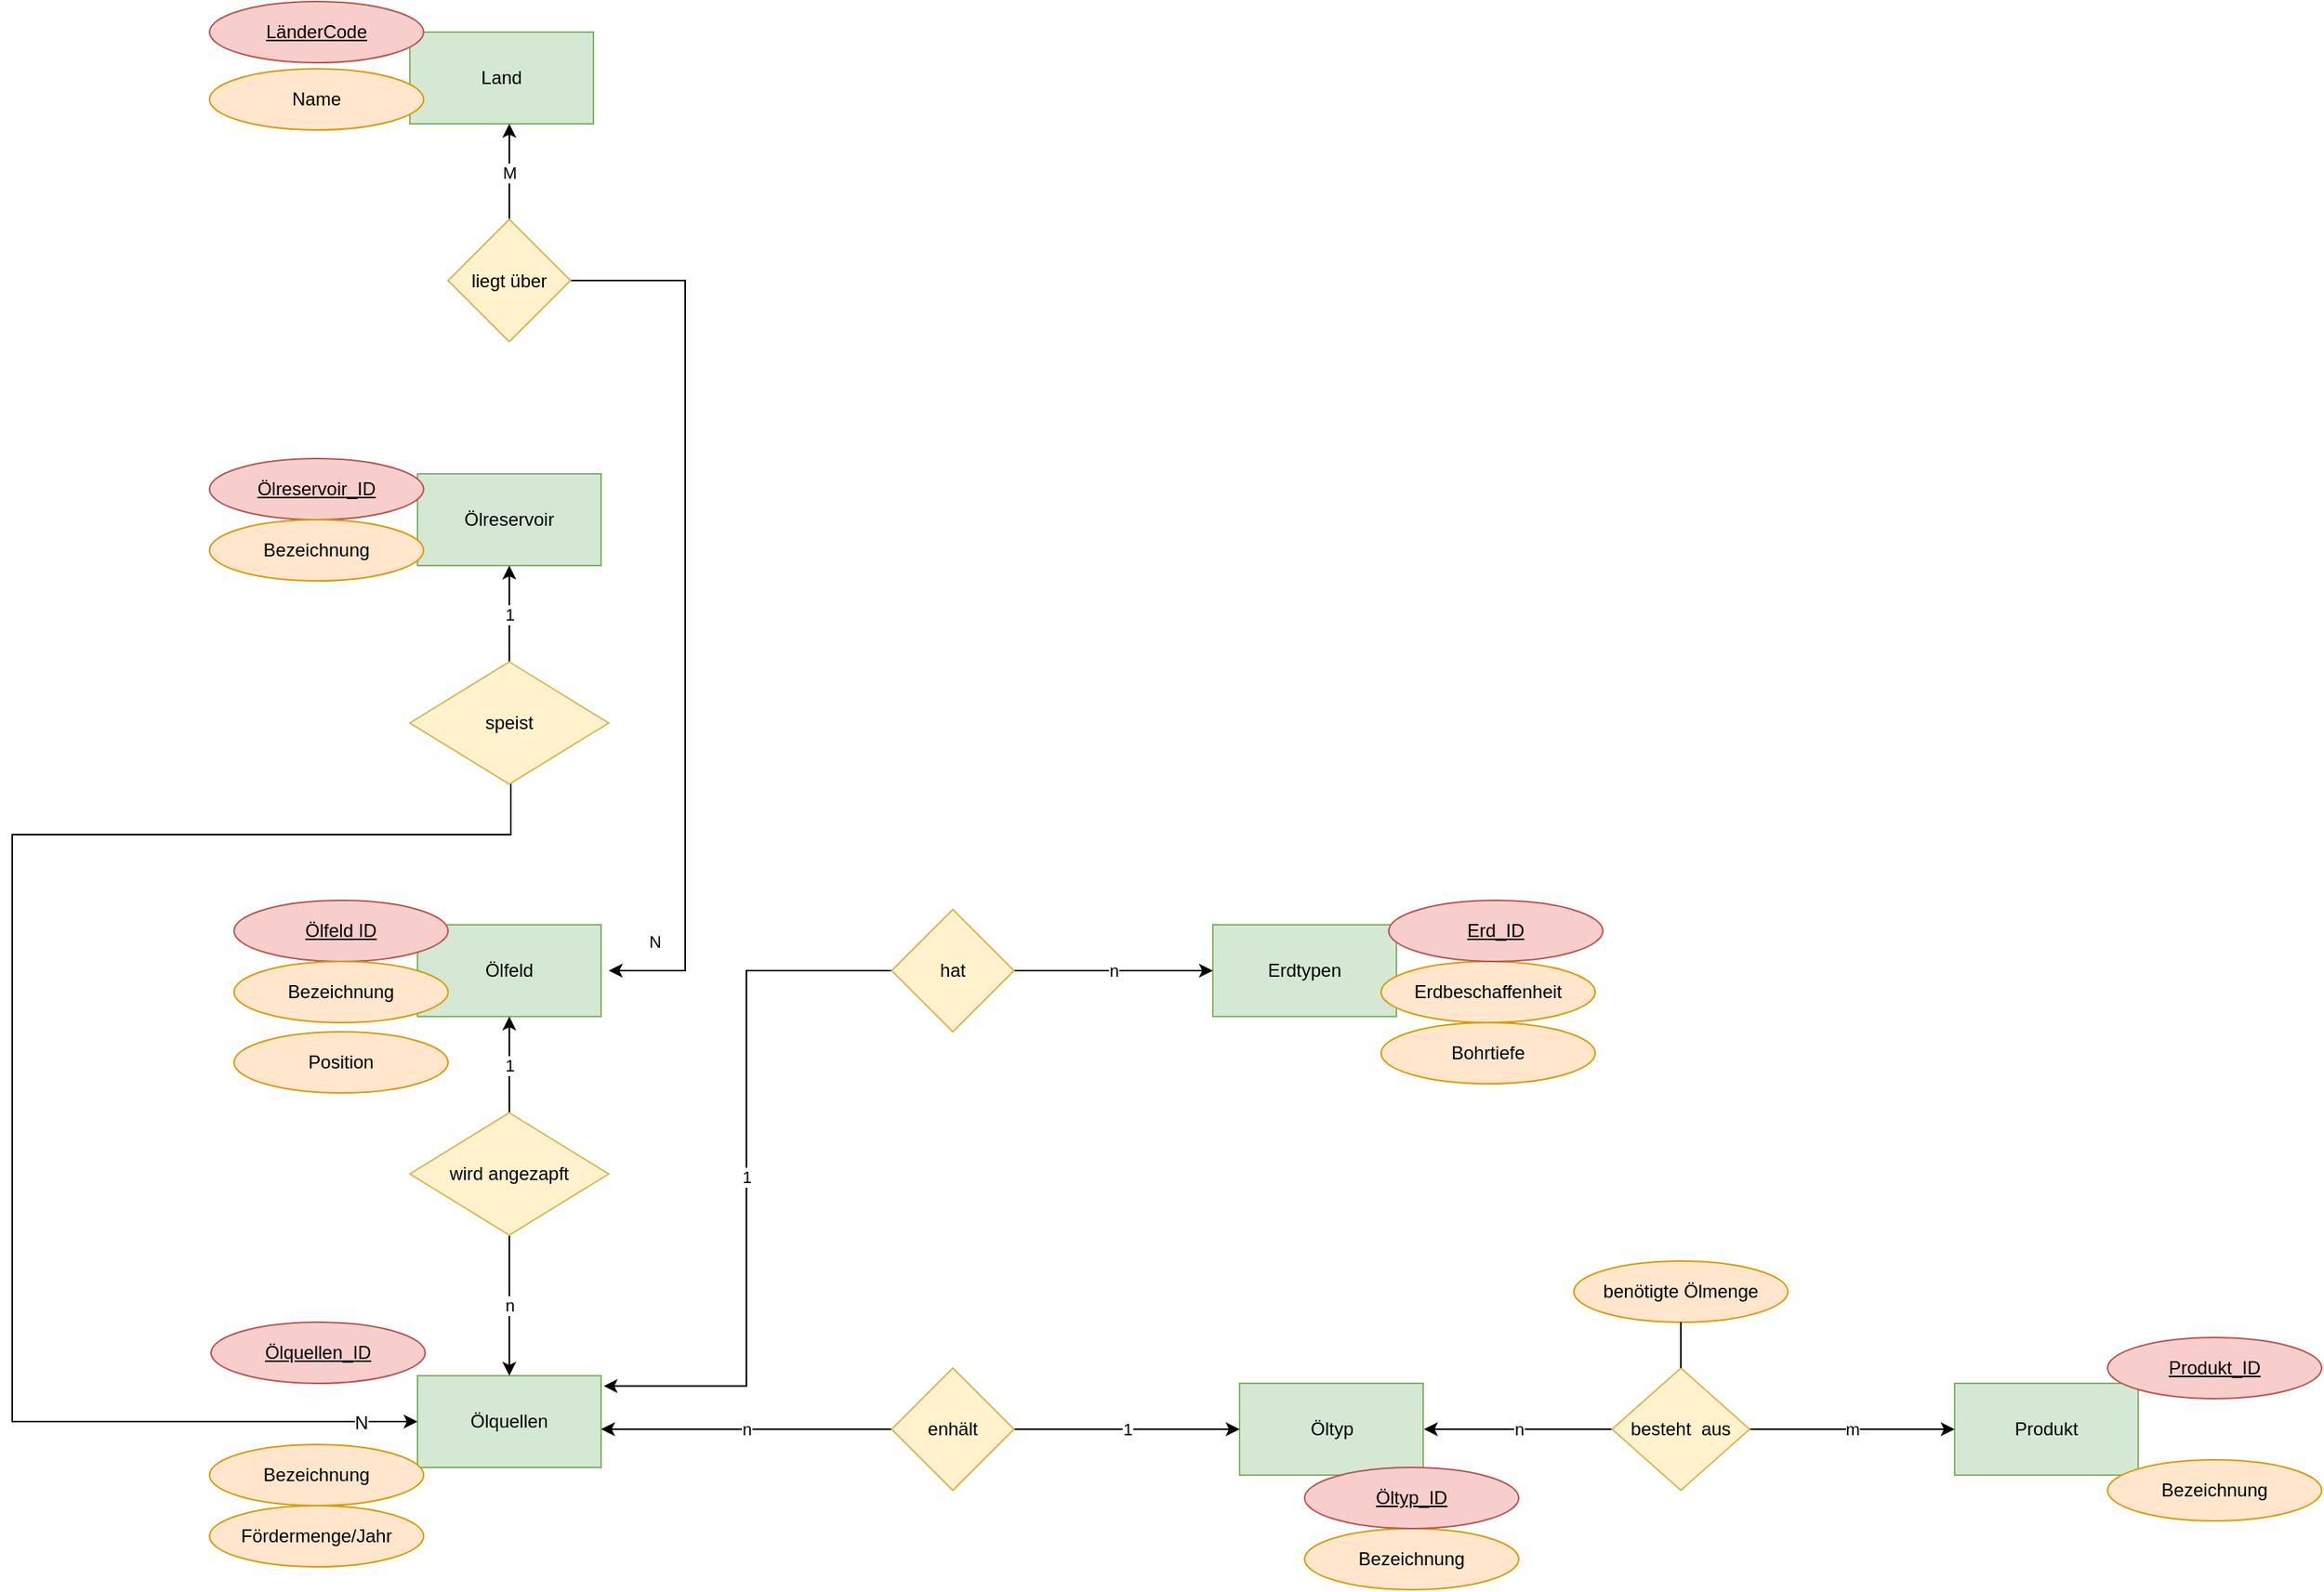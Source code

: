 <mxfile type="device" version="10.6.0"><diagram name="Page-1" id="v_FBrQCezINIoQ4cIRFE"><mxGraphModel grid="1" shadow="0" math="0" pageHeight="1169" pageWidth="827" pageScale="1" page="1" fold="1" arrows="1" connect="1" tooltips="1" guides="1" gridSize="10" dy="2635" dx="2815"><root><mxCell id="0" /><mxCell parent="0" id="1" /><mxCell parent="1" value="Ölfeld" id="lHN4GScTAun65dbimxnF-2" vertex="1" style="rounded=0;whiteSpace=wrap;html=1;fillColor=#d5e8d4;strokeColor=#82b366;"><mxGeometry as="geometry" height="60" width="120" y="600" x="65" /></mxCell><mxCell parent="1" value="Öltyp" id="lHN4GScTAun65dbimxnF-4" vertex="1" style="rounded=0;whiteSpace=wrap;html=1;fillColor=#d5e8d4;strokeColor=#82b366;"><mxGeometry as="geometry" height="60" width="120" y="900" x="602.5" /></mxCell><mxCell parent="1" value="Produkt" id="lHN4GScTAun65dbimxnF-5" vertex="1" style="rounded=0;whiteSpace=wrap;html=1;fillColor=#d5e8d4;strokeColor=#82b366;"><mxGeometry as="geometry" height="60" width="120" y="900" x="1070" /></mxCell><mxCell parent="1" value="Land" id="lHN4GScTAun65dbimxnF-6" vertex="1" style="rounded=0;whiteSpace=wrap;html=1;fillColor=#d5e8d4;strokeColor=#82b366;"><mxGeometry as="geometry" height="60" width="120" y="16" x="60" /></mxCell><mxCell parent="1" value="Ölreservoir" id="lHN4GScTAun65dbimxnF-7" vertex="1" style="rounded=0;whiteSpace=wrap;html=1;fillColor=#d5e8d4;strokeColor=#82b366;"><mxGeometry as="geometry" height="60" width="120" y="305" x="65" /></mxCell><mxCell parent="1" value="Ölquellen" id="lHN4GScTAun65dbimxnF-8" vertex="1" style="rounded=0;whiteSpace=wrap;html=1;fillColor=#d5e8d4;strokeColor=#82b366;"><mxGeometry as="geometry" height="60" width="120" y="895" x="65" /></mxCell><mxCell parent="1" value="&lt;u&gt;Ölfeld ID&lt;/u&gt;" id="lHN4GScTAun65dbimxnF-9" vertex="1" style="ellipse;whiteSpace=wrap;html=1;fillColor=#f8cecc;strokeColor=#b85450;"><mxGeometry as="geometry" height="40" width="140" y="584" x="-55" /></mxCell><mxCell parent="1" value="&lt;u&gt;Ölquellen_ID&lt;/u&gt;" id="lHN4GScTAun65dbimxnF-10" vertex="1" style="ellipse;whiteSpace=wrap;html=1;fillColor=#f8cecc;strokeColor=#b85450;"><mxGeometry as="geometry" height="40" width="140" y="860" x="-70" /></mxCell><mxCell parent="1" value="&lt;u&gt;Produkt_ID&lt;/u&gt;" id="lHN4GScTAun65dbimxnF-11" vertex="1" style="ellipse;whiteSpace=wrap;html=1;fillColor=#f8cecc;strokeColor=#b85450;"><mxGeometry as="geometry" height="40" width="140" y="870" x="1170" /></mxCell><mxCell parent="1" value="&lt;u&gt;LänderCode&lt;/u&gt;" id="lHN4GScTAun65dbimxnF-13" vertex="1" style="ellipse;whiteSpace=wrap;html=1;fillColor=#f8cecc;strokeColor=#b85450;"><mxGeometry as="geometry" height="40" width="140" y="-4" x="-71" /></mxCell><mxCell parent="1" value="&lt;u&gt;Ölreservoir_ID&lt;/u&gt;" id="lHN4GScTAun65dbimxnF-14" vertex="1" style="ellipse;whiteSpace=wrap;html=1;fillColor=#f8cecc;strokeColor=#b85450;"><mxGeometry as="geometry" height="40" width="140" y="295" x="-71" /></mxCell><mxCell parent="1" value="Erdtypen" id="lHN4GScTAun65dbimxnF-15" vertex="1" style="rounded=0;whiteSpace=wrap;html=1;fillColor=#d5e8d4;strokeColor=#82b366;"><mxGeometry as="geometry" height="60" width="120" y="600" x="585" /></mxCell><mxCell parent="1" value="Bohrtiefe" id="lHN4GScTAun65dbimxnF-16" vertex="1" style="ellipse;whiteSpace=wrap;html=1;fillColor=#ffe6cc;strokeColor=#d79b00;"><mxGeometry as="geometry" height="40" width="140" y="664" x="695" /></mxCell><mxCell parent="1" value="Erdbeschaffenheit" id="lHN4GScTAun65dbimxnF-17" vertex="1" style="ellipse;whiteSpace=wrap;html=1;fillColor=#ffe6cc;strokeColor=#d79b00;"><mxGeometry as="geometry" height="40" width="140" y="624" x="695" /></mxCell><mxCell parent="1" value="Bezeichnung" id="lHN4GScTAun65dbimxnF-19" vertex="1" style="ellipse;whiteSpace=wrap;html=1;fillColor=#ffe6cc;strokeColor=#d79b00;"><mxGeometry as="geometry" height="40" width="140" y="624" x="-55" /></mxCell><mxCell parent="1" value="Bezeichnung" id="lHN4GScTAun65dbimxnF-20" vertex="1" style="ellipse;whiteSpace=wrap;html=1;fillColor=#ffe6cc;strokeColor=#d79b00;"><mxGeometry as="geometry" height="40" width="140" y="940" x="-71" /></mxCell><mxCell parent="1" value="Bezeichnung" id="lHN4GScTAun65dbimxnF-21" vertex="1" style="ellipse;whiteSpace=wrap;html=1;fillColor=#ffe6cc;strokeColor=#d79b00;"><mxGeometry as="geometry" height="40" width="140" y="335" x="-71" /></mxCell><mxCell parent="1" value="Bezeichnung" id="lHN4GScTAun65dbimxnF-22" vertex="1" style="ellipse;whiteSpace=wrap;html=1;fillColor=#ffe6cc;strokeColor=#d79b00;"><mxGeometry as="geometry" height="40" width="140" y="950" x="1170" /></mxCell><mxCell parent="1" value="Name" id="lHN4GScTAun65dbimxnF-23" vertex="1" style="ellipse;whiteSpace=wrap;html=1;fillColor=#ffe6cc;strokeColor=#d79b00;"><mxGeometry as="geometry" height="40" width="140" y="40" x="-71" /></mxCell><mxCell parent="1" value="Bezeichnung" id="lHN4GScTAun65dbimxnF-24" vertex="1" style="ellipse;whiteSpace=wrap;html=1;fillColor=#ffe6cc;strokeColor=#d79b00;"><mxGeometry as="geometry" height="40" width="140" y="995" x="645" /></mxCell><mxCell parent="1" value="Fördermenge/Jahr" id="lHN4GScTAun65dbimxnF-25" vertex="1" style="ellipse;whiteSpace=wrap;html=1;fillColor=#ffe6cc;strokeColor=#d79b00;"><mxGeometry as="geometry" height="40" width="140" y="980" x="-71" /></mxCell><mxCell parent="1" value="benötigte Ölmenge" id="lHN4GScTAun65dbimxnF-26" vertex="1" style="ellipse;whiteSpace=wrap;html=1;fillColor=#ffe6cc;strokeColor=#d79b00;"><mxGeometry as="geometry" height="40" width="140" y="820" x="821" /></mxCell><mxCell parent="1" value="M" id="lHN4GScTAun65dbimxnF-31" style="edgeStyle=orthogonalEdgeStyle;rounded=0;orthogonalLoop=1;jettySize=auto;html=1;" source="lHN4GScTAun65dbimxnF-33" edge="1"><mxGeometry as="geometry" relative="1"><mxPoint as="targetPoint" y="76" x="125" /></mxGeometry></mxCell><mxCell parent="1" value="N" id="lHN4GScTAun65dbimxnF-32" style="edgeStyle=orthogonalEdgeStyle;rounded=0;orthogonalLoop=1;jettySize=auto;html=1;" source="lHN4GScTAun65dbimxnF-33" edge="1"><mxGeometry as="geometry" y="-20" x="0.759" relative="1"><mxPoint as="targetPoint" y="630" x="190" /><Array as="points"><mxPoint y="178" x="240" /><mxPoint y="630" x="240" /></Array><mxPoint as="offset" /></mxGeometry></mxCell><mxCell parent="1" value="liegt über" id="lHN4GScTAun65dbimxnF-33" vertex="1" style="rhombus;whiteSpace=wrap;html=1;fillColor=#fff2cc;strokeColor=#d6b656;"><mxGeometry as="geometry" height="80" width="80" y="138.5" x="85" /></mxCell><mxCell parent="1" value="&lt;u&gt;Erd_ID&lt;/u&gt;" id="lHN4GScTAun65dbimxnF-34" vertex="1" style="ellipse;whiteSpace=wrap;html=1;fillColor=#f8cecc;strokeColor=#b85450;"><mxGeometry as="geometry" height="40" width="140" y="584" x="700" /></mxCell><mxCell parent="1" value="1" id="lHN4GScTAun65dbimxnF-36" style="edgeStyle=orthogonalEdgeStyle;rounded=0;orthogonalLoop=1;jettySize=auto;html=1;" source="lHN4GScTAun65dbimxnF-38" edge="1"><mxGeometry as="geometry" relative="1"><mxPoint as="targetPoint" y="365" x="125" /></mxGeometry></mxCell><mxCell parent="1" value="" id="lHN4GScTAun65dbimxnF-37" style="edgeStyle=orthogonalEdgeStyle;rounded=0;orthogonalLoop=1;jettySize=auto;html=1;entryX=0;entryY=0.5;entryDx=0;entryDy=0;" source="lHN4GScTAun65dbimxnF-38" edge="1" target="lHN4GScTAun65dbimxnF-8"><mxGeometry as="geometry" x="-0.785" relative="1"><mxPoint as="targetPoint" y="920" x="-180" /><Array as="points"><mxPoint y="541" x="126" /><mxPoint y="541" x="-200" /><mxPoint y="925" x="-200" /></Array><mxPoint as="offset" /></mxGeometry></mxCell><mxCell parent="lHN4GScTAun65dbimxnF-37" value="N" id="0M03mNwiOC4QtEzbevyC-4" vertex="1" style="text;html=1;resizable=0;points=[];align=center;verticalAlign=middle;labelBackgroundColor=#ffffff;" connectable="0"><mxGeometry as="geometry" y="-1" x="0.925" relative="1"><mxPoint as="offset" /></mxGeometry></mxCell><mxCell parent="1" value="speist" id="lHN4GScTAun65dbimxnF-38" vertex="1" style="rhombus;whiteSpace=wrap;html=1;fillColor=#fff2cc;strokeColor=#d6b656;"><mxGeometry as="geometry" height="80" width="130" y="428" x="60" /></mxCell><mxCell parent="1" value="1" id="lHN4GScTAun65dbimxnF-39" style="edgeStyle=orthogonalEdgeStyle;rounded=0;orthogonalLoop=1;jettySize=auto;html=1;" source="lHN4GScTAun65dbimxnF-41" edge="1"><mxGeometry as="geometry" relative="1"><mxPoint as="targetPoint" y="660" x="125" /></mxGeometry></mxCell><mxCell parent="1" value="n" id="lHN4GScTAun65dbimxnF-40" style="edgeStyle=orthogonalEdgeStyle;rounded=0;orthogonalLoop=1;jettySize=auto;html=1;entryX=0.5;entryY=0;entryDx=0;entryDy=0;" source="lHN4GScTAun65dbimxnF-41" edge="1" target="lHN4GScTAun65dbimxnF-8"><mxGeometry as="geometry" relative="1"><mxPoint as="targetPoint" y="895" x="125" /></mxGeometry></mxCell><mxCell parent="1" value="wird angezapft" id="lHN4GScTAun65dbimxnF-41" vertex="1" style="rhombus;whiteSpace=wrap;html=1;fillColor=#fff2cc;strokeColor=#d6b656;"><mxGeometry as="geometry" height="80" width="130" y="723" x="60" /></mxCell><mxCell parent="1" value="1" id="lHN4GScTAun65dbimxnF-44" style="edgeStyle=orthogonalEdgeStyle;rounded=0;orthogonalLoop=1;jettySize=auto;html=1;entryX=1.014;entryY=0.113;entryDx=0;entryDy=0;entryPerimeter=0;" source="lHN4GScTAun65dbimxnF-42" edge="1" target="lHN4GScTAun65dbimxnF-8"><mxGeometry as="geometry" relative="1"><mxPoint as="targetPoint" y="750" x="210" /><Array as="points"><mxPoint y="630" x="280" /><mxPoint y="902" x="280" /></Array></mxGeometry></mxCell><mxCell parent="1" value="n" id="lHN4GScTAun65dbimxnF-46" style="edgeStyle=orthogonalEdgeStyle;rounded=0;orthogonalLoop=1;jettySize=auto;html=1;entryX=0;entryY=0.5;entryDx=0;entryDy=0;" source="lHN4GScTAun65dbimxnF-42" edge="1" target="lHN4GScTAun65dbimxnF-15"><mxGeometry as="geometry" relative="1"><mxPoint as="targetPoint" y="630" x="570" /></mxGeometry></mxCell><mxCell parent="1" value="hat" id="lHN4GScTAun65dbimxnF-42" vertex="1" style="rhombus;whiteSpace=wrap;html=1;fillColor=#fff2cc;strokeColor=#d6b656;"><mxGeometry as="geometry" height="80" width="80" y="590" x="375" /></mxCell><mxCell parent="1" value="n" id="lHN4GScTAun65dbimxnF-49" style="edgeStyle=orthogonalEdgeStyle;rounded=0;orthogonalLoop=1;jettySize=auto;html=1;entryX=1;entryY=0.5;entryDx=0;entryDy=0;" source="lHN4GScTAun65dbimxnF-51" edge="1"><mxGeometry as="geometry" relative="1"><mxPoint as="targetPoint" y="930" x="185" /></mxGeometry></mxCell><mxCell parent="1" value="1" id="lHN4GScTAun65dbimxnF-50" style="edgeStyle=orthogonalEdgeStyle;rounded=0;orthogonalLoop=1;jettySize=auto;html=1;entryX=0;entryY=0.5;entryDx=0;entryDy=0;" source="lHN4GScTAun65dbimxnF-51" edge="1" target="lHN4GScTAun65dbimxnF-4"><mxGeometry as="geometry" relative="1"><mxPoint as="targetPoint" y="930" x="585" /></mxGeometry></mxCell><mxCell parent="1" value="enhält" id="lHN4GScTAun65dbimxnF-51" vertex="1" style="rhombus;whiteSpace=wrap;html=1;fillColor=#fff2cc;strokeColor=#d6b656;"><mxGeometry as="geometry" height="80" width="80" y="890" x="375" /></mxCell><mxCell parent="1" value="n" id="lHN4GScTAun65dbimxnF-58" style="edgeStyle=orthogonalEdgeStyle;rounded=0;orthogonalLoop=1;jettySize=auto;html=1;" source="lHN4GScTAun65dbimxnF-56" edge="1"><mxGeometry as="geometry" relative="1"><mxPoint as="targetPoint" y="930" x="723" /></mxGeometry></mxCell><mxCell parent="1" value="m" id="lHN4GScTAun65dbimxnF-59" style="edgeStyle=orthogonalEdgeStyle;rounded=0;orthogonalLoop=1;jettySize=auto;html=1;" source="lHN4GScTAun65dbimxnF-56" edge="1" target="lHN4GScTAun65dbimxnF-5"><mxGeometry as="geometry" relative="1" /></mxCell><mxCell parent="1" value="besteht&amp;nbsp; aus" id="lHN4GScTAun65dbimxnF-56" vertex="1" style="rhombus;whiteSpace=wrap;html=1;fillColor=#fff2cc;strokeColor=#d6b656;"><mxGeometry as="geometry" height="80" width="90" y="890" x="846" /></mxCell><mxCell parent="1" value="&lt;u&gt;Öltyp_ID&lt;/u&gt;" id="lHN4GScTAun65dbimxnF-64" vertex="1" style="ellipse;whiteSpace=wrap;html=1;fillColor=#f8cecc;strokeColor=#b85450;"><mxGeometry as="geometry" height="40" width="140" y="955" x="645" /></mxCell><mxCell parent="1" value="" id="0M03mNwiOC4QtEzbevyC-1" style="endArrow=none;html=1;entryX=0.5;entryY=0;entryDx=0;entryDy=0;" edge="1" target="lHN4GScTAun65dbimxnF-56"><mxGeometry as="geometry" height="50" width="50" relative="1"><mxPoint as="sourcePoint" y="890" x="891" /><mxPoint as="targetPoint" y="1060" x="350" /></mxGeometry></mxCell><mxCell parent="1" value="" id="0M03mNwiOC4QtEzbevyC-2" style="endArrow=none;html=1;entryX=0.5;entryY=1;entryDx=0;entryDy=0;" source="lHN4GScTAun65dbimxnF-56" edge="1" target="lHN4GScTAun65dbimxnF-26"><mxGeometry as="geometry" height="50" width="50" relative="1"><mxPoint as="sourcePoint" y="1110" x="300" /><mxPoint as="targetPoint" y="1060" x="350" /></mxGeometry></mxCell><mxCell parent="1" value="Position" id="0M03mNwiOC4QtEzbevyC-3" vertex="1" style="ellipse;whiteSpace=wrap;html=1;fillColor=#ffe6cc;strokeColor=#d79b00;"><mxGeometry as="geometry" height="40" width="140" y="670" x="-55" /></mxCell></root></mxGraphModel></diagram></mxfile>
